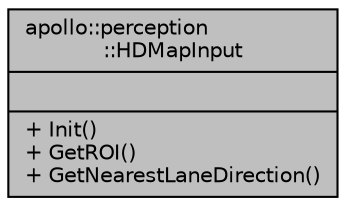 digraph "apollo::perception::HDMapInput"
{
  edge [fontname="Helvetica",fontsize="10",labelfontname="Helvetica",labelfontsize="10"];
  node [fontname="Helvetica",fontsize="10",shape=record];
  Node1 [label="{apollo::perception\l::HDMapInput\n||+ Init()\l+ GetROI()\l+ GetNearestLaneDirection()\l}",height=0.2,width=0.4,color="black", fillcolor="grey75", style="filled" fontcolor="black"];
}
